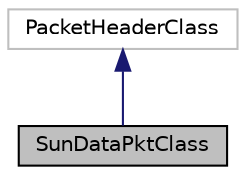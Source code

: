 digraph "SunDataPktClass"
{
 // LATEX_PDF_SIZE
  edge [fontname="Helvetica",fontsize="10",labelfontname="Helvetica",labelfontsize="10"];
  node [fontname="Helvetica",fontsize="10",shape=record];
  Node1 [label="SunDataPktClass",height=0.2,width=0.4,color="black", fillcolor="grey75", style="filled", fontcolor="black",tooltip="Adds the header for hdr_sun_data packets in ns2."];
  Node2 -> Node1 [dir="back",color="midnightblue",fontsize="10",style="solid",fontname="Helvetica"];
  Node2 [label="PacketHeaderClass",height=0.2,width=0.4,color="grey75", fillcolor="white", style="filled",tooltip=" "];
}
